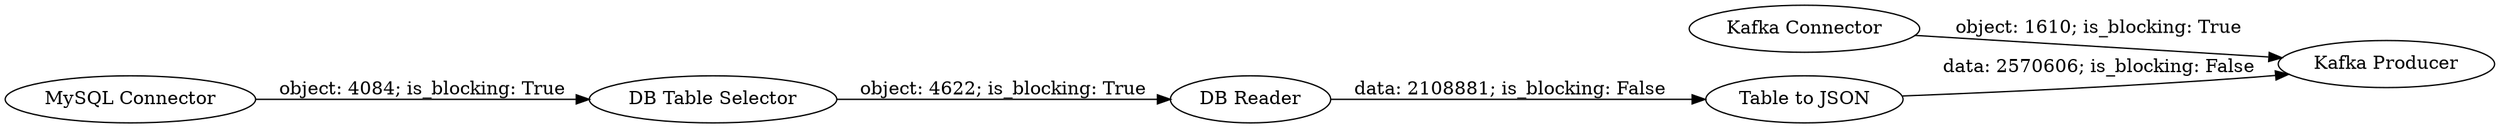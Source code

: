 digraph {
	"-8862232609474583310_11" [label="DB Reader"]
	"-8862232609474583310_36" [label="Table to JSON"]
	"-8862232609474583310_57" [label="MySQL Connector"]
	"-8862232609474583310_10" [label="DB Table Selector"]
	"-8862232609474583310_39" [label="Kafka Connector"]
	"-8862232609474583310_25" [label="Kafka Producer"]
	"-8862232609474583310_57" -> "-8862232609474583310_10" [label="object: 4084; is_blocking: True"]
	"-8862232609474583310_36" -> "-8862232609474583310_25" [label="data: 2570606; is_blocking: False"]
	"-8862232609474583310_10" -> "-8862232609474583310_11" [label="object: 4622; is_blocking: True"]
	"-8862232609474583310_39" -> "-8862232609474583310_25" [label="object: 1610; is_blocking: True"]
	"-8862232609474583310_11" -> "-8862232609474583310_36" [label="data: 2108881; is_blocking: False"]
	rankdir=LR
}
